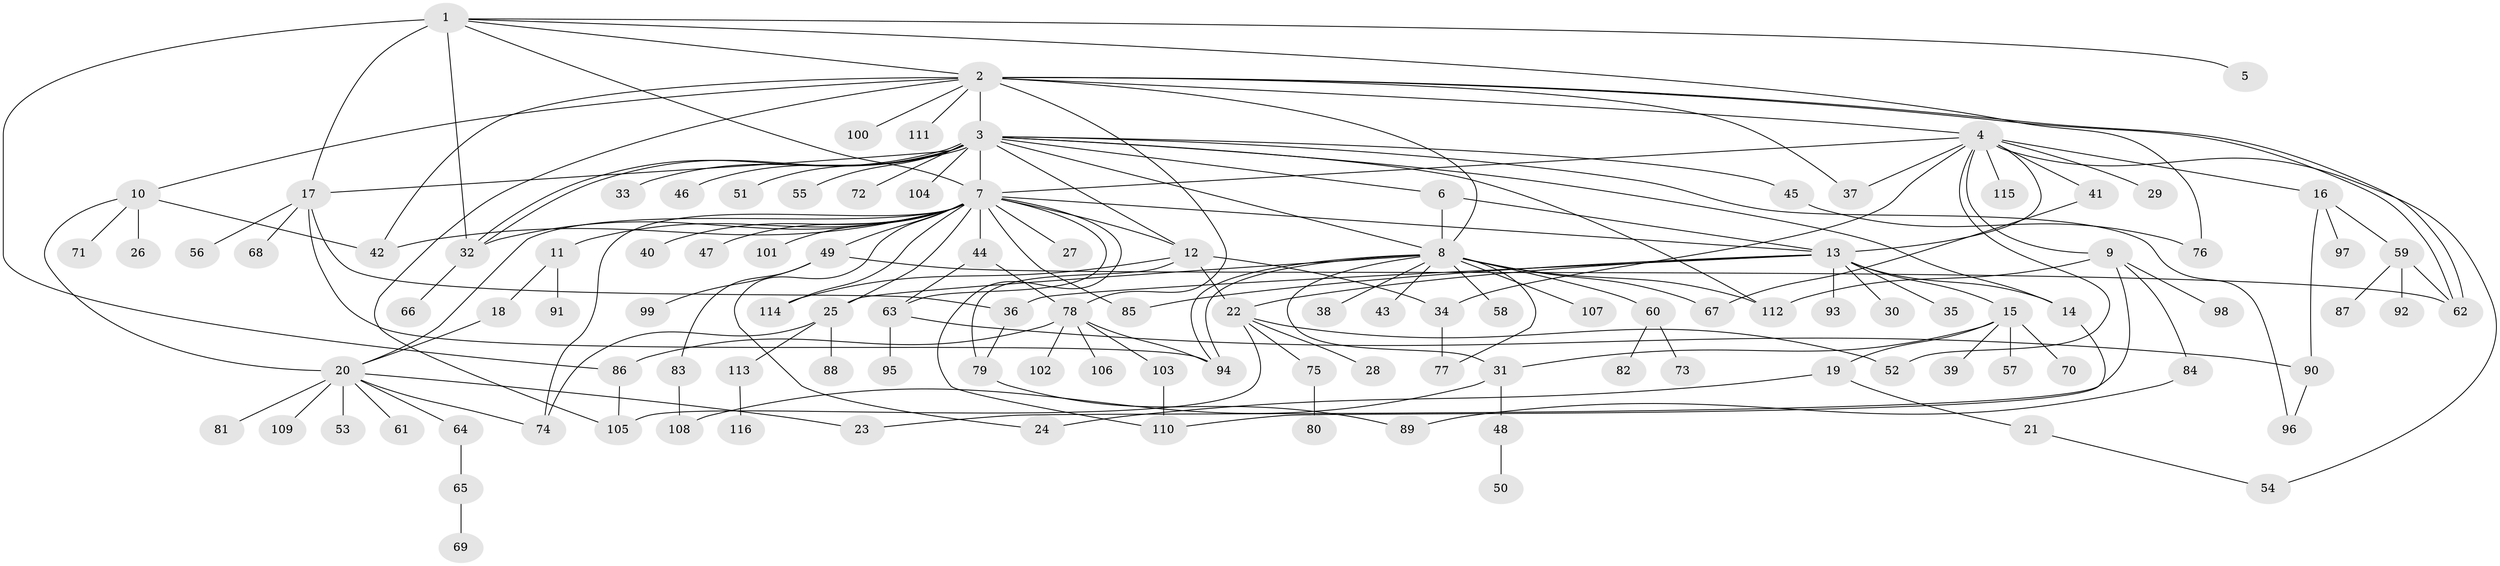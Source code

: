 // Generated by graph-tools (version 1.1) at 2025/11/02/27/25 16:11:13]
// undirected, 116 vertices, 168 edges
graph export_dot {
graph [start="1"]
  node [color=gray90,style=filled];
  1;
  2;
  3;
  4;
  5;
  6;
  7;
  8;
  9;
  10;
  11;
  12;
  13;
  14;
  15;
  16;
  17;
  18;
  19;
  20;
  21;
  22;
  23;
  24;
  25;
  26;
  27;
  28;
  29;
  30;
  31;
  32;
  33;
  34;
  35;
  36;
  37;
  38;
  39;
  40;
  41;
  42;
  43;
  44;
  45;
  46;
  47;
  48;
  49;
  50;
  51;
  52;
  53;
  54;
  55;
  56;
  57;
  58;
  59;
  60;
  61;
  62;
  63;
  64;
  65;
  66;
  67;
  68;
  69;
  70;
  71;
  72;
  73;
  74;
  75;
  76;
  77;
  78;
  79;
  80;
  81;
  82;
  83;
  84;
  85;
  86;
  87;
  88;
  89;
  90;
  91;
  92;
  93;
  94;
  95;
  96;
  97;
  98;
  99;
  100;
  101;
  102;
  103;
  104;
  105;
  106;
  107;
  108;
  109;
  110;
  111;
  112;
  113;
  114;
  115;
  116;
  1 -- 2;
  1 -- 5;
  1 -- 7;
  1 -- 17;
  1 -- 32;
  1 -- 76;
  1 -- 86;
  2 -- 3;
  2 -- 4;
  2 -- 8;
  2 -- 10;
  2 -- 37;
  2 -- 42;
  2 -- 62;
  2 -- 62;
  2 -- 78;
  2 -- 100;
  2 -- 105;
  2 -- 111;
  3 -- 6;
  3 -- 7;
  3 -- 8;
  3 -- 12;
  3 -- 14;
  3 -- 17;
  3 -- 32;
  3 -- 32;
  3 -- 33;
  3 -- 45;
  3 -- 46;
  3 -- 51;
  3 -- 55;
  3 -- 72;
  3 -- 96;
  3 -- 104;
  3 -- 112;
  4 -- 7;
  4 -- 9;
  4 -- 13;
  4 -- 16;
  4 -- 29;
  4 -- 34;
  4 -- 37;
  4 -- 41;
  4 -- 52;
  4 -- 54;
  4 -- 115;
  6 -- 8;
  6 -- 13;
  7 -- 11;
  7 -- 12;
  7 -- 13;
  7 -- 20;
  7 -- 24;
  7 -- 25;
  7 -- 27;
  7 -- 32;
  7 -- 40;
  7 -- 42;
  7 -- 44;
  7 -- 47;
  7 -- 49;
  7 -- 63;
  7 -- 74;
  7 -- 85;
  7 -- 101;
  7 -- 110;
  7 -- 114;
  8 -- 25;
  8 -- 31;
  8 -- 38;
  8 -- 43;
  8 -- 58;
  8 -- 60;
  8 -- 67;
  8 -- 77;
  8 -- 94;
  8 -- 94;
  8 -- 107;
  8 -- 112;
  9 -- 23;
  9 -- 84;
  9 -- 98;
  9 -- 112;
  10 -- 20;
  10 -- 26;
  10 -- 42;
  10 -- 71;
  11 -- 18;
  11 -- 91;
  12 -- 22;
  12 -- 34;
  12 -- 79;
  12 -- 114;
  13 -- 14;
  13 -- 15;
  13 -- 22;
  13 -- 30;
  13 -- 35;
  13 -- 36;
  13 -- 85;
  13 -- 93;
  14 -- 110;
  15 -- 19;
  15 -- 31;
  15 -- 39;
  15 -- 57;
  15 -- 70;
  16 -- 59;
  16 -- 90;
  16 -- 97;
  17 -- 36;
  17 -- 56;
  17 -- 68;
  17 -- 94;
  18 -- 20;
  19 -- 21;
  19 -- 24;
  20 -- 23;
  20 -- 53;
  20 -- 61;
  20 -- 64;
  20 -- 74;
  20 -- 81;
  20 -- 109;
  21 -- 54;
  22 -- 28;
  22 -- 52;
  22 -- 75;
  22 -- 105;
  25 -- 74;
  25 -- 88;
  25 -- 113;
  31 -- 48;
  31 -- 108;
  32 -- 66;
  34 -- 77;
  36 -- 79;
  41 -- 67;
  44 -- 63;
  44 -- 78;
  45 -- 76;
  48 -- 50;
  49 -- 62;
  49 -- 83;
  49 -- 99;
  59 -- 62;
  59 -- 87;
  59 -- 92;
  60 -- 73;
  60 -- 82;
  63 -- 90;
  63 -- 95;
  64 -- 65;
  65 -- 69;
  75 -- 80;
  78 -- 86;
  78 -- 94;
  78 -- 102;
  78 -- 103;
  78 -- 106;
  79 -- 89;
  83 -- 108;
  84 -- 89;
  86 -- 105;
  90 -- 96;
  103 -- 110;
  113 -- 116;
}

